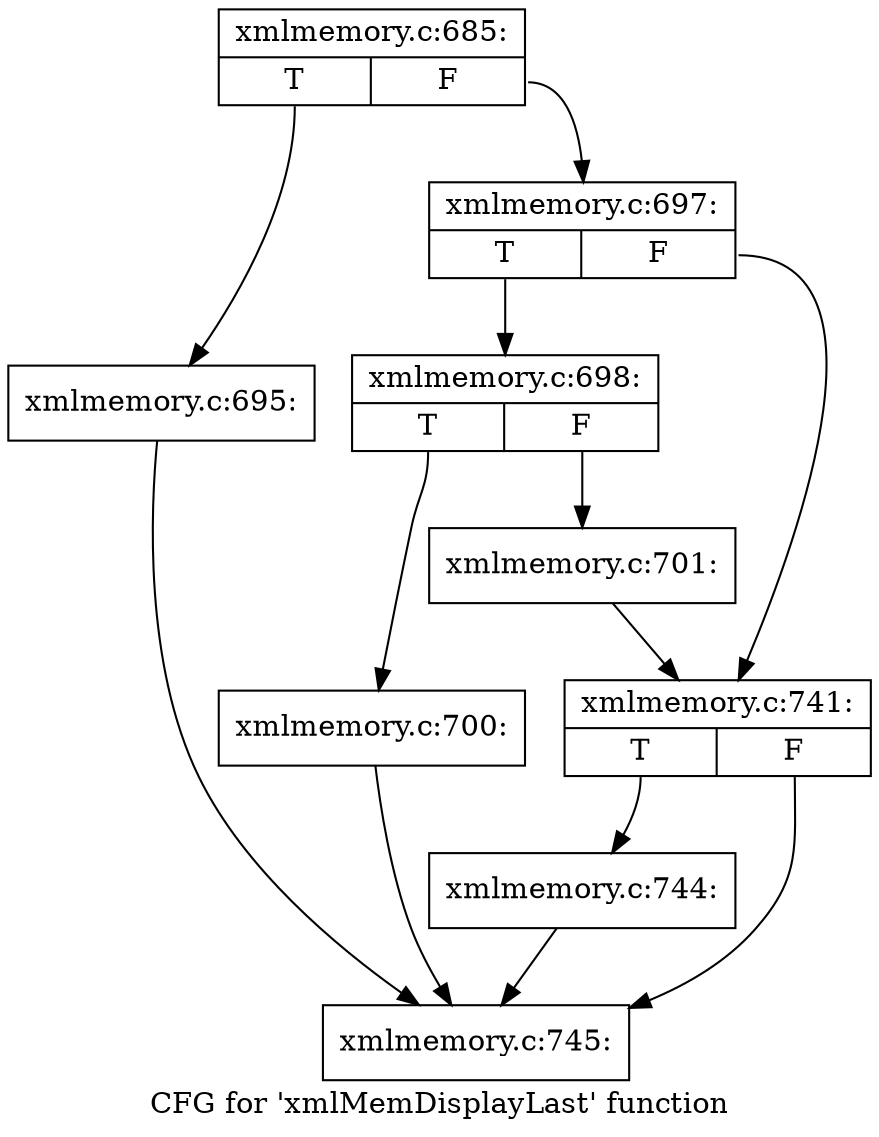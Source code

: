 digraph "CFG for 'xmlMemDisplayLast' function" {
	label="CFG for 'xmlMemDisplayLast' function";

	Node0x5650c3ef85b0 [shape=record,label="{xmlmemory.c:685:|{<s0>T|<s1>F}}"];
	Node0x5650c3ef85b0:s0 -> Node0x5650c3efd920;
	Node0x5650c3ef85b0:s1 -> Node0x5650c3efd970;
	Node0x5650c3efd920 [shape=record,label="{xmlmemory.c:695:}"];
	Node0x5650c3efd920 -> Node0x5650c3effce0;
	Node0x5650c3efd970 [shape=record,label="{xmlmemory.c:697:|{<s0>T|<s1>F}}"];
	Node0x5650c3efd970:s0 -> Node0x5650c3efdd20;
	Node0x5650c3efd970:s1 -> Node0x5650c3efdd70;
	Node0x5650c3efdd20 [shape=record,label="{xmlmemory.c:698:|{<s0>T|<s1>F}}"];
	Node0x5650c3efdd20:s0 -> Node0x5650c3eff390;
	Node0x5650c3efdd20:s1 -> Node0x5650c3eff3e0;
	Node0x5650c3eff390 [shape=record,label="{xmlmemory.c:700:}"];
	Node0x5650c3eff390 -> Node0x5650c3effce0;
	Node0x5650c3eff3e0 [shape=record,label="{xmlmemory.c:701:}"];
	Node0x5650c3eff3e0 -> Node0x5650c3efdd70;
	Node0x5650c3efdd70 [shape=record,label="{xmlmemory.c:741:|{<s0>T|<s1>F}}"];
	Node0x5650c3efdd70:s0 -> Node0x5650c3effc90;
	Node0x5650c3efdd70:s1 -> Node0x5650c3effce0;
	Node0x5650c3effc90 [shape=record,label="{xmlmemory.c:744:}"];
	Node0x5650c3effc90 -> Node0x5650c3effce0;
	Node0x5650c3effce0 [shape=record,label="{xmlmemory.c:745:}"];
}
